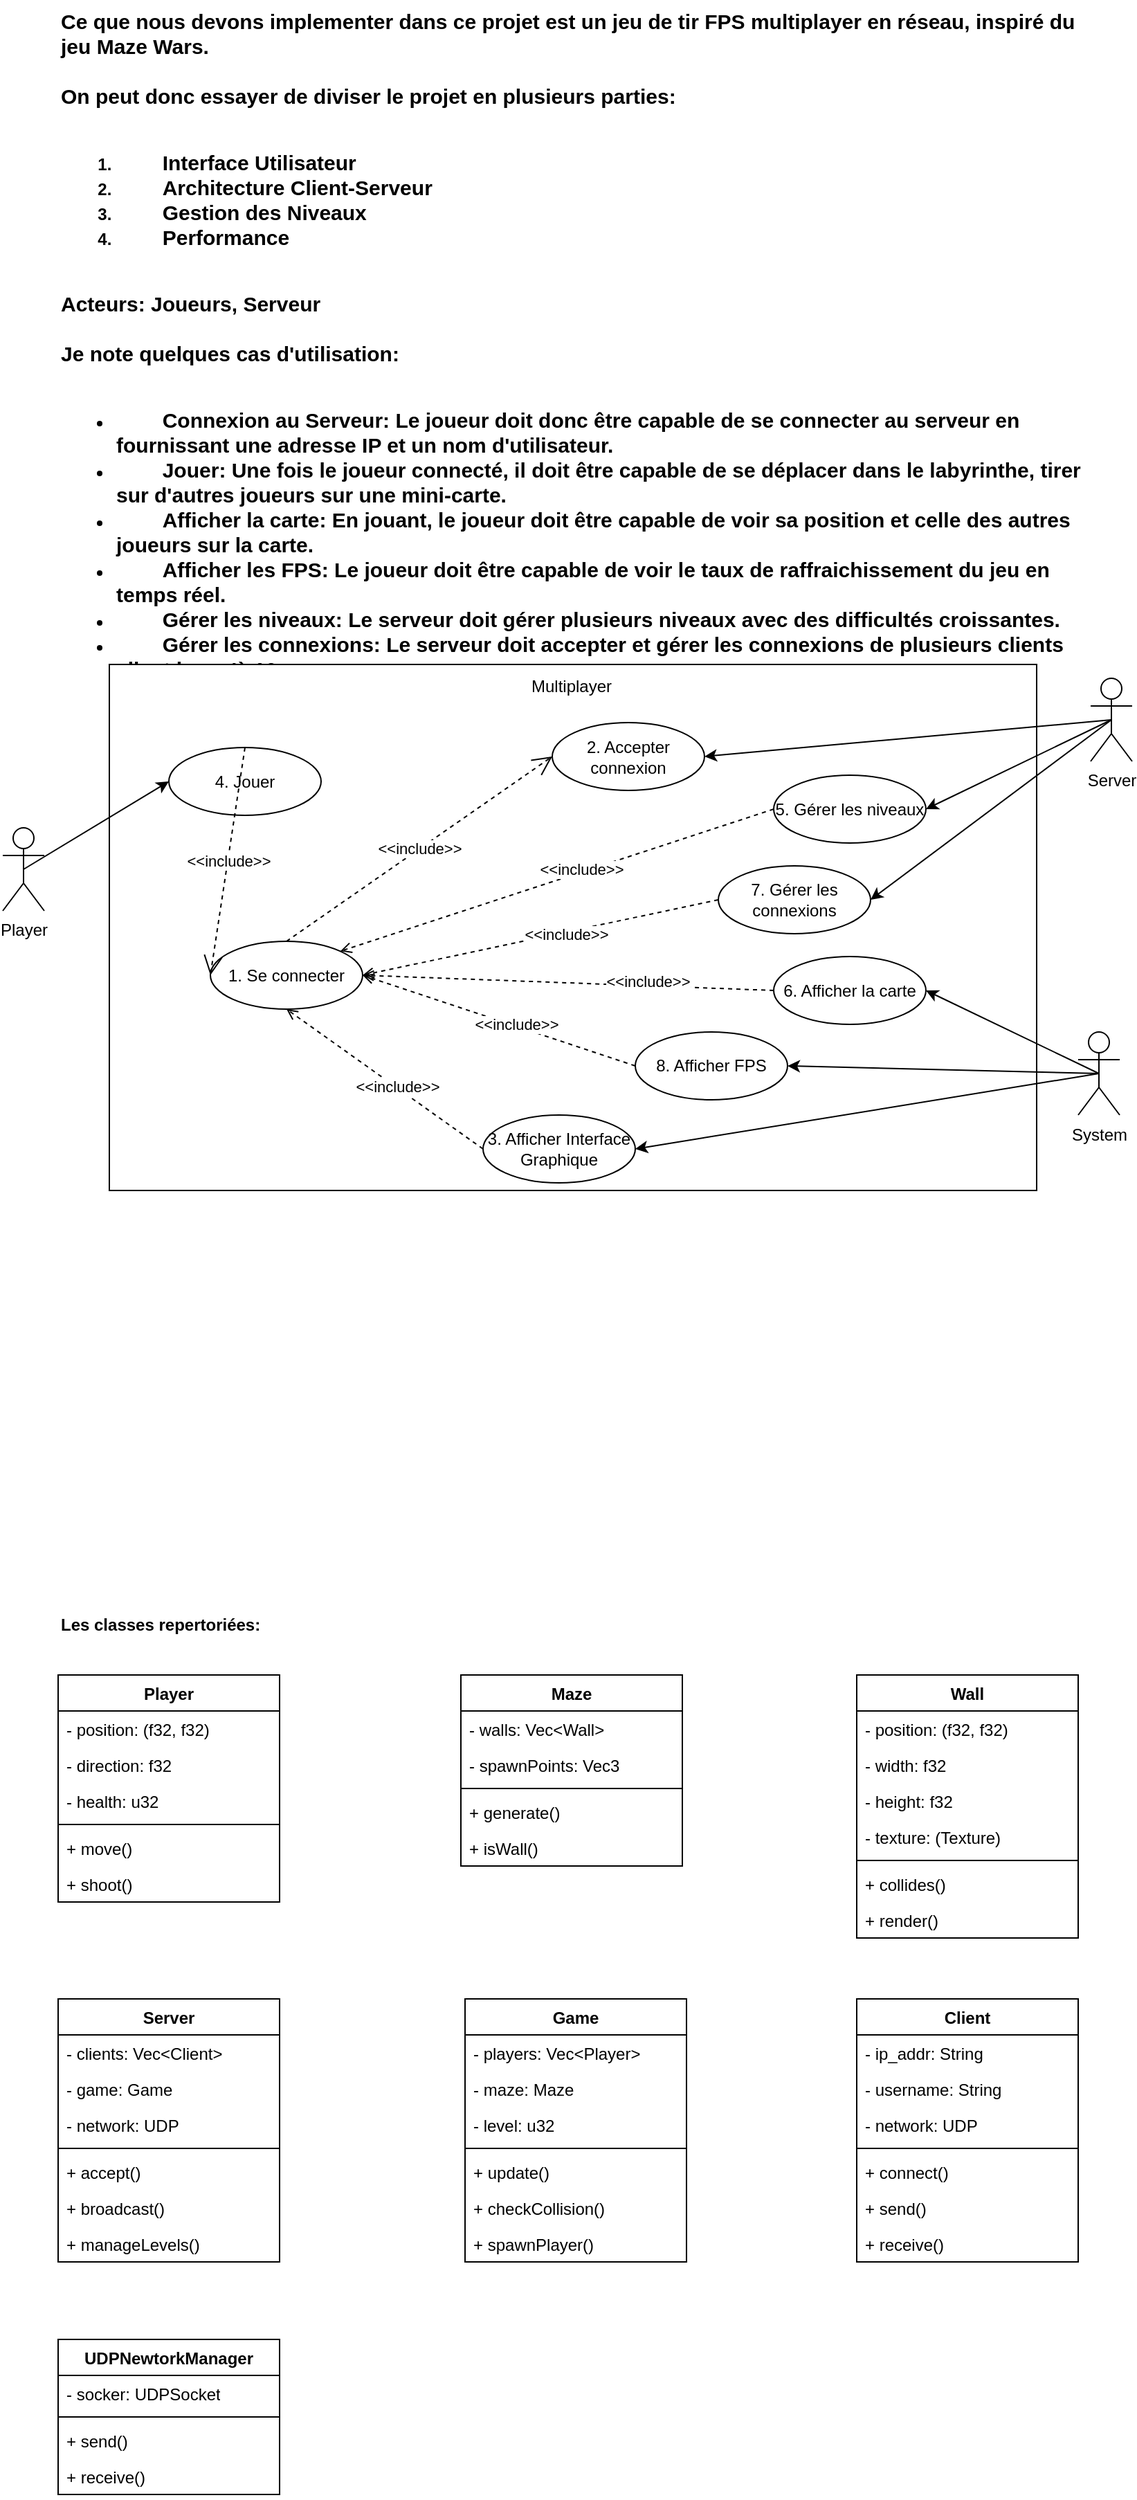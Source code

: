 <mxfile version="26.0.10">
  <diagram name="Page-1" id="b7OvJLLRNeaMzJlPHRX7">
    <mxGraphModel dx="1078" dy="455" grid="1" gridSize="10" guides="1" tooltips="1" connect="1" arrows="1" fold="1" page="1" pageScale="1" pageWidth="827" pageHeight="1169" math="0" shadow="0">
      <root>
        <mxCell id="0" />
        <mxCell id="1" parent="0" />
        <mxCell id="_ZDbf0oBPFSHa6KY8h0P-3" value="&lt;div&gt;&lt;font style=&quot;font-size: 15px;&quot;&gt;Ce que nous devons implementer dans ce projet est un jeu de tir FPS multiplayer en réseau, inspiré du jeu Maze Wars.&lt;/font&gt;&lt;/div&gt;&lt;div&gt;&lt;font style=&quot;font-size: 15px;&quot;&gt;&lt;br&gt;&lt;/font&gt;&lt;/div&gt;&lt;div&gt;&lt;font style=&quot;font-size: 15px;&quot;&gt;On peut donc essayer de diviser le projet en plusieurs parties:&lt;/font&gt;&lt;/div&gt;&lt;div&gt;&lt;font style=&quot;font-size: 15px;&quot;&gt;&lt;br&gt;&lt;/font&gt;&lt;/div&gt;&lt;ol&gt;&lt;li&gt;&lt;font style=&quot;font-size: 15px;&quot;&gt;&lt;span style=&quot;white-space: pre;&quot;&gt;&#x9;&lt;/span&gt;Interface Utilisateur&lt;/font&gt;&lt;/li&gt;&lt;li&gt;&lt;font style=&quot;font-size: 15px;&quot;&gt;&lt;span style=&quot;white-space: pre;&quot;&gt;&#x9;&lt;/span&gt;Architecture Client-Serveur&lt;/font&gt;&lt;/li&gt;&lt;li&gt;&lt;font style=&quot;font-size: 15px;&quot;&gt;&lt;span style=&quot;white-space: pre;&quot;&gt;&#x9;&lt;/span&gt;Gestion des Niveaux&lt;/font&gt;&lt;/li&gt;&lt;li&gt;&lt;font style=&quot;font-size: 15px;&quot;&gt;&lt;span style=&quot;white-space: pre;&quot;&gt;&#x9;&lt;/span&gt;Performance&lt;/font&gt;&lt;/li&gt;&lt;/ol&gt;&lt;div&gt;&lt;font style=&quot;font-size: 15px;&quot;&gt;&lt;br&gt;&lt;/font&gt;&lt;/div&gt;&lt;div&gt;&lt;font style=&quot;font-size: 15px;&quot;&gt;Acteurs: Joueurs, Serveur&lt;/font&gt;&lt;/div&gt;&lt;div&gt;&lt;font style=&quot;font-size: 15px;&quot;&gt;&lt;br&gt;&lt;/font&gt;&lt;/div&gt;&lt;div&gt;&lt;font style=&quot;font-size: 15px;&quot;&gt;Je note quelques cas d&#39;utilisation:&lt;/font&gt;&lt;/div&gt;&lt;div&gt;&lt;font style=&quot;font-size: 15px;&quot;&gt;&lt;br&gt;&lt;/font&gt;&lt;/div&gt;&lt;ul&gt;&lt;li&gt;&lt;font style=&quot;font-size: 15px;&quot;&gt;&lt;span style=&quot;white-space: pre;&quot;&gt;&#x9;&lt;/span&gt;Connexion au Serveur: Le joueur doit donc être capable de se connecter au serveur en fournissant une adresse IP et un nom d&#39;utilisateur.&lt;/font&gt;&lt;/li&gt;&lt;li&gt;&lt;font style=&quot;font-size: 15px;&quot;&gt;&lt;span style=&quot;white-space: pre;&quot;&gt;&#x9;&lt;/span&gt;Jouer: Une fois le joueur connecté, il doit être capable de se déplacer dans le labyrinthe, tirer sur d&#39;autres joueurs sur une mini-carte.&lt;/font&gt;&lt;/li&gt;&lt;li&gt;&lt;font style=&quot;font-size: 15px;&quot;&gt;&lt;span style=&quot;white-space: pre;&quot;&gt;&#x9;&lt;/span&gt;Afficher la carte: En jouant, le joueur doit être capable de voir sa position et celle des autres joueurs sur la carte.&lt;/font&gt;&lt;/li&gt;&lt;li&gt;&lt;font style=&quot;font-size: 15px;&quot;&gt;&lt;span style=&quot;white-space: pre;&quot;&gt;&#x9;&lt;/span&gt;Afficher les FPS: Le joueur doit être capable de voir le taux de raffraichissement du jeu en temps réel.&lt;/font&gt;&lt;/li&gt;&lt;li&gt;&lt;font style=&quot;font-size: 15px;&quot;&gt;&lt;span style=&quot;white-space: pre;&quot;&gt;&#x9;&lt;/span&gt;Gérer les niveaux: Le serveur doit gérer plusieurs niveaux avec des difficultés croissantes.&lt;/font&gt;&lt;/li&gt;&lt;li&gt;&lt;font style=&quot;font-size: 15px;&quot;&gt;&lt;span style=&quot;white-space: pre;&quot;&gt;&#x9;&lt;/span&gt;Gérer les connexions: Le serveur doit accepter et gérer les connexions de plusieurs clients allant jusqu&#39;à 10&lt;br&gt;&lt;/font&gt;&lt;/li&gt;&lt;/ul&gt;" style="text;html=1;align=left;verticalAlign=top;whiteSpace=wrap;rounded=0;fontStyle=1" parent="1" vertex="1">
          <mxGeometry x="40" y="40" width="750" height="470" as="geometry" />
        </mxCell>
        <mxCell id="_ZDbf0oBPFSHa6KY8h0P-5" value="&lt;div align=&quot;left&quot;&gt;&lt;br&gt;&lt;/div&gt;" style="rounded=0;whiteSpace=wrap;html=1;" parent="1" vertex="1">
          <mxGeometry x="77" y="520" width="670" height="380" as="geometry" />
        </mxCell>
        <mxCell id="_ZDbf0oBPFSHa6KY8h0P-6" value="Multiplayer" style="text;html=1;align=center;verticalAlign=middle;whiteSpace=wrap;rounded=0;" parent="1" vertex="1">
          <mxGeometry x="381" y="521" width="60" height="30" as="geometry" />
        </mxCell>
        <mxCell id="_ZDbf0oBPFSHa6KY8h0P-20" style="rounded=0;orthogonalLoop=1;jettySize=auto;html=1;exitX=0.5;exitY=0.5;exitDx=0;exitDy=0;exitPerimeter=0;entryX=0;entryY=0.5;entryDx=0;entryDy=0;" parent="1" source="_ZDbf0oBPFSHa6KY8h0P-7" target="_ZDbf0oBPFSHa6KY8h0P-11" edge="1">
          <mxGeometry relative="1" as="geometry">
            <mxPoint x="12" y="690" as="sourcePoint" />
          </mxGeometry>
        </mxCell>
        <mxCell id="_ZDbf0oBPFSHa6KY8h0P-7" value="Player" style="shape=umlActor;verticalLabelPosition=bottom;verticalAlign=top;html=1;outlineConnect=0;" parent="1" vertex="1">
          <mxGeometry y="638" width="30" height="60" as="geometry" />
        </mxCell>
        <mxCell id="_ZDbf0oBPFSHa6KY8h0P-21" style="rounded=0;orthogonalLoop=1;jettySize=auto;html=1;exitX=0.5;exitY=0.5;exitDx=0;exitDy=0;exitPerimeter=0;entryX=1;entryY=0.5;entryDx=0;entryDy=0;" parent="1" source="_ZDbf0oBPFSHa6KY8h0P-9" target="_ZDbf0oBPFSHa6KY8h0P-16" edge="1">
          <mxGeometry relative="1" as="geometry" />
        </mxCell>
        <mxCell id="_ZDbf0oBPFSHa6KY8h0P-23" style="rounded=0;orthogonalLoop=1;jettySize=auto;html=1;exitX=0.5;exitY=0.5;exitDx=0;exitDy=0;exitPerimeter=0;entryX=1;entryY=0.5;entryDx=0;entryDy=0;" parent="1" source="_ZDbf0oBPFSHa6KY8h0P-9" target="_ZDbf0oBPFSHa6KY8h0P-14" edge="1">
          <mxGeometry relative="1" as="geometry" />
        </mxCell>
        <mxCell id="_ZDbf0oBPFSHa6KY8h0P-27" style="rounded=0;orthogonalLoop=1;jettySize=auto;html=1;exitX=0.5;exitY=0.5;exitDx=0;exitDy=0;exitPerimeter=0;entryX=1;entryY=0.5;entryDx=0;entryDy=0;" parent="1" source="_ZDbf0oBPFSHa6KY8h0P-9" target="_ZDbf0oBPFSHa6KY8h0P-13" edge="1">
          <mxGeometry relative="1" as="geometry" />
        </mxCell>
        <mxCell id="_ZDbf0oBPFSHa6KY8h0P-9" value="&lt;div&gt;Server&lt;/div&gt;" style="shape=umlActor;verticalLabelPosition=bottom;verticalAlign=top;html=1;outlineConnect=0;" parent="1" vertex="1">
          <mxGeometry x="786" y="530" width="30" height="60" as="geometry" />
        </mxCell>
        <mxCell id="_ZDbf0oBPFSHa6KY8h0P-28" style="rounded=0;orthogonalLoop=1;jettySize=auto;html=1;exitX=0.5;exitY=0.5;exitDx=0;exitDy=0;exitPerimeter=0;entryX=1;entryY=0.5;entryDx=0;entryDy=0;" parent="1" source="_ZDbf0oBPFSHa6KY8h0P-10" target="_ZDbf0oBPFSHa6KY8h0P-18" edge="1">
          <mxGeometry relative="1" as="geometry" />
        </mxCell>
        <mxCell id="_ZDbf0oBPFSHa6KY8h0P-29" style="rounded=0;orthogonalLoop=1;jettySize=auto;html=1;exitX=0.5;exitY=0.5;exitDx=0;exitDy=0;exitPerimeter=0;entryX=1;entryY=0.5;entryDx=0;entryDy=0;" parent="1" source="_ZDbf0oBPFSHa6KY8h0P-10" target="_ZDbf0oBPFSHa6KY8h0P-19" edge="1">
          <mxGeometry relative="1" as="geometry" />
        </mxCell>
        <mxCell id="_ZDbf0oBPFSHa6KY8h0P-30" style="rounded=0;orthogonalLoop=1;jettySize=auto;html=1;exitX=0.5;exitY=0.5;exitDx=0;exitDy=0;exitPerimeter=0;entryX=1;entryY=0.5;entryDx=0;entryDy=0;" parent="1" source="_ZDbf0oBPFSHa6KY8h0P-10" target="_ZDbf0oBPFSHa6KY8h0P-15" edge="1">
          <mxGeometry relative="1" as="geometry" />
        </mxCell>
        <mxCell id="_ZDbf0oBPFSHa6KY8h0P-10" value="System" style="shape=umlActor;verticalLabelPosition=bottom;verticalAlign=top;html=1;outlineConnect=0;" parent="1" vertex="1">
          <mxGeometry x="777" y="785.5" width="30" height="60" as="geometry" />
        </mxCell>
        <mxCell id="_ZDbf0oBPFSHa6KY8h0P-11" value="4. Jouer" style="ellipse;whiteSpace=wrap;html=1;" parent="1" vertex="1">
          <mxGeometry x="120" y="580" width="110" height="49" as="geometry" />
        </mxCell>
        <mxCell id="_ZDbf0oBPFSHa6KY8h0P-12" value="1. Se connecter" style="ellipse;whiteSpace=wrap;html=1;" parent="1" vertex="1">
          <mxGeometry x="150" y="720" width="110" height="49" as="geometry" />
        </mxCell>
        <mxCell id="_ZDbf0oBPFSHa6KY8h0P-40" style="rounded=0;orthogonalLoop=1;jettySize=auto;html=1;exitX=0;exitY=0.5;exitDx=0;exitDy=0;entryX=1;entryY=0;entryDx=0;entryDy=0;dashed=1;endArrow=open;endFill=0;" parent="1" source="_ZDbf0oBPFSHa6KY8h0P-13" target="_ZDbf0oBPFSHa6KY8h0P-12" edge="1">
          <mxGeometry relative="1" as="geometry" />
        </mxCell>
        <mxCell id="_ZDbf0oBPFSHa6KY8h0P-41" value="&amp;lt;&amp;lt;include&amp;gt;&amp;gt;" style="edgeLabel;html=1;align=center;verticalAlign=middle;resizable=0;points=[];" parent="_ZDbf0oBPFSHa6KY8h0P-40" vertex="1" connectable="0">
          <mxGeometry x="-0.115" y="-2" relative="1" as="geometry">
            <mxPoint as="offset" />
          </mxGeometry>
        </mxCell>
        <mxCell id="_ZDbf0oBPFSHa6KY8h0P-13" value="5. Gérer les niveaux" style="ellipse;whiteSpace=wrap;html=1;" parent="1" vertex="1">
          <mxGeometry x="557" y="600" width="110" height="49" as="geometry" />
        </mxCell>
        <mxCell id="_ZDbf0oBPFSHa6KY8h0P-14" value="2. Accepter connexion" style="ellipse;whiteSpace=wrap;html=1;" parent="1" vertex="1">
          <mxGeometry x="397" y="562" width="110" height="49" as="geometry" />
        </mxCell>
        <mxCell id="_ZDbf0oBPFSHa6KY8h0P-35" style="rounded=0;orthogonalLoop=1;jettySize=auto;html=1;exitX=0;exitY=0.5;exitDx=0;exitDy=0;entryX=1;entryY=0.5;entryDx=0;entryDy=0;dashed=1;endArrow=open;endFill=0;" parent="1" source="_ZDbf0oBPFSHa6KY8h0P-15" target="_ZDbf0oBPFSHa6KY8h0P-12" edge="1">
          <mxGeometry relative="1" as="geometry" />
        </mxCell>
        <mxCell id="_ZDbf0oBPFSHa6KY8h0P-36" value="&amp;lt;&amp;lt;include&amp;gt;&amp;gt;" style="edgeLabel;html=1;align=center;verticalAlign=middle;resizable=0;points=[];" parent="_ZDbf0oBPFSHa6KY8h0P-35" vertex="1" connectable="0">
          <mxGeometry x="-0.12" y="-1" relative="1" as="geometry">
            <mxPoint as="offset" />
          </mxGeometry>
        </mxCell>
        <mxCell id="_ZDbf0oBPFSHa6KY8h0P-15" value="8. Afficher FPS" style="ellipse;whiteSpace=wrap;html=1;" parent="1" vertex="1">
          <mxGeometry x="457" y="785.5" width="110" height="49" as="geometry" />
        </mxCell>
        <mxCell id="_ZDbf0oBPFSHa6KY8h0P-31" style="rounded=0;orthogonalLoop=1;jettySize=auto;html=1;exitX=0;exitY=0.5;exitDx=0;exitDy=0;entryX=1;entryY=0.5;entryDx=0;entryDy=0;dashed=1;endArrow=open;endFill=0;" parent="1" source="_ZDbf0oBPFSHa6KY8h0P-16" target="_ZDbf0oBPFSHa6KY8h0P-12" edge="1">
          <mxGeometry relative="1" as="geometry" />
        </mxCell>
        <mxCell id="_ZDbf0oBPFSHa6KY8h0P-33" value="&amp;lt;&amp;lt;include&amp;gt;&amp;gt;" style="edgeLabel;html=1;align=center;verticalAlign=middle;resizable=0;points=[];" parent="_ZDbf0oBPFSHa6KY8h0P-31" vertex="1" connectable="0">
          <mxGeometry x="-0.138" y="1" relative="1" as="geometry">
            <mxPoint as="offset" />
          </mxGeometry>
        </mxCell>
        <mxCell id="_ZDbf0oBPFSHa6KY8h0P-16" value="7. Gérer les connexions" style="ellipse;whiteSpace=wrap;html=1;" parent="1" vertex="1">
          <mxGeometry x="517" y="665.5" width="110" height="49" as="geometry" />
        </mxCell>
        <mxCell id="_ZDbf0oBPFSHa6KY8h0P-38" style="rounded=0;orthogonalLoop=1;jettySize=auto;html=1;exitX=0;exitY=0.5;exitDx=0;exitDy=0;entryX=0.5;entryY=1;entryDx=0;entryDy=0;dashed=1;endArrow=open;endFill=0;" parent="1" source="_ZDbf0oBPFSHa6KY8h0P-18" target="_ZDbf0oBPFSHa6KY8h0P-12" edge="1">
          <mxGeometry relative="1" as="geometry" />
        </mxCell>
        <mxCell id="_ZDbf0oBPFSHa6KY8h0P-39" value="&amp;lt;&amp;lt;include&amp;gt;&amp;gt;" style="edgeLabel;html=1;align=center;verticalAlign=middle;resizable=0;points=[];" parent="_ZDbf0oBPFSHa6KY8h0P-38" vertex="1" connectable="0">
          <mxGeometry x="-0.121" y="-1" relative="1" as="geometry">
            <mxPoint as="offset" />
          </mxGeometry>
        </mxCell>
        <mxCell id="_ZDbf0oBPFSHa6KY8h0P-18" value="3. Afficher Interface Graphique" style="ellipse;whiteSpace=wrap;html=1;" parent="1" vertex="1">
          <mxGeometry x="347" y="845.5" width="110" height="49" as="geometry" />
        </mxCell>
        <mxCell id="_ZDbf0oBPFSHa6KY8h0P-32" style="rounded=0;orthogonalLoop=1;jettySize=auto;html=1;exitX=0;exitY=0.5;exitDx=0;exitDy=0;entryX=1;entryY=0.5;entryDx=0;entryDy=0;dashed=1;endArrow=open;endFill=0;" parent="1" source="_ZDbf0oBPFSHa6KY8h0P-19" target="_ZDbf0oBPFSHa6KY8h0P-12" edge="1">
          <mxGeometry relative="1" as="geometry">
            <mxPoint x="297" y="650" as="targetPoint" />
          </mxGeometry>
        </mxCell>
        <mxCell id="_ZDbf0oBPFSHa6KY8h0P-34" value="&amp;lt;&amp;lt;include&amp;gt;&amp;gt;" style="edgeLabel;html=1;align=center;verticalAlign=middle;resizable=0;points=[];" parent="_ZDbf0oBPFSHa6KY8h0P-32" vertex="1" connectable="0">
          <mxGeometry x="-0.394" y="-3" relative="1" as="geometry">
            <mxPoint x="-1" as="offset" />
          </mxGeometry>
        </mxCell>
        <mxCell id="_ZDbf0oBPFSHa6KY8h0P-19" value="6. Afficher la carte" style="ellipse;whiteSpace=wrap;html=1;" parent="1" vertex="1">
          <mxGeometry x="557" y="731" width="110" height="49" as="geometry" />
        </mxCell>
        <mxCell id="_ZDbf0oBPFSHa6KY8h0P-25" value="&amp;lt;&amp;lt;include&amp;gt;&amp;gt;" style="endArrow=open;endSize=12;dashed=1;html=1;rounded=0;exitX=0.5;exitY=0;exitDx=0;exitDy=0;entryX=0;entryY=0.5;entryDx=0;entryDy=0;" parent="1" source="_ZDbf0oBPFSHa6KY8h0P-11" target="_ZDbf0oBPFSHa6KY8h0P-12" edge="1">
          <mxGeometry width="160" relative="1" as="geometry">
            <mxPoint x="357" y="690" as="sourcePoint" />
            <mxPoint x="517" y="690" as="targetPoint" />
          </mxGeometry>
        </mxCell>
        <mxCell id="_ZDbf0oBPFSHa6KY8h0P-26" value="&amp;lt;&amp;lt;include&amp;gt;&amp;gt;" style="endArrow=open;endSize=12;dashed=1;html=1;rounded=0;exitX=0.5;exitY=0;exitDx=0;exitDy=0;entryX=0;entryY=0.5;entryDx=0;entryDy=0;endFill=0;" parent="1" source="_ZDbf0oBPFSHa6KY8h0P-12" target="_ZDbf0oBPFSHa6KY8h0P-14" edge="1">
          <mxGeometry width="160" relative="1" as="geometry">
            <mxPoint x="247" y="585" as="sourcePoint" />
            <mxPoint x="341" y="636" as="targetPoint" />
          </mxGeometry>
        </mxCell>
        <mxCell id="HVNZlJl3Neq12EEZ1xzR-1" value="&lt;div&gt;&lt;b&gt;Les classes repertoriées:&lt;/b&gt;&lt;/div&gt;" style="text;html=1;align=left;verticalAlign=top;whiteSpace=wrap;rounded=0;" parent="1" vertex="1">
          <mxGeometry x="40" y="1200" width="750" height="30" as="geometry" />
        </mxCell>
        <mxCell id="HVNZlJl3Neq12EEZ1xzR-2" value="Client" style="swimlane;fontStyle=1;align=center;verticalAlign=top;childLayout=stackLayout;horizontal=1;startSize=26;horizontalStack=0;resizeParent=1;resizeParentMax=0;resizeLast=0;collapsible=1;marginBottom=0;whiteSpace=wrap;html=1;" parent="1" vertex="1">
          <mxGeometry x="617" y="1484" width="160" height="190" as="geometry" />
        </mxCell>
        <mxCell id="HVNZlJl3Neq12EEZ1xzR-3" value="- ip_addr: String" style="text;strokeColor=none;fillColor=none;align=left;verticalAlign=top;spacingLeft=4;spacingRight=4;overflow=hidden;rotatable=0;points=[[0,0.5],[1,0.5]];portConstraint=eastwest;whiteSpace=wrap;html=1;" parent="HVNZlJl3Neq12EEZ1xzR-2" vertex="1">
          <mxGeometry y="26" width="160" height="26" as="geometry" />
        </mxCell>
        <mxCell id="HVNZlJl3Neq12EEZ1xzR-6" value="- username: String" style="text;strokeColor=none;fillColor=none;align=left;verticalAlign=top;spacingLeft=4;spacingRight=4;overflow=hidden;rotatable=0;points=[[0,0.5],[1,0.5]];portConstraint=eastwest;whiteSpace=wrap;html=1;" parent="HVNZlJl3Neq12EEZ1xzR-2" vertex="1">
          <mxGeometry y="52" width="160" height="26" as="geometry" />
        </mxCell>
        <mxCell id="HVNZlJl3Neq12EEZ1xzR-10" value="- network: UDP" style="text;strokeColor=none;fillColor=none;align=left;verticalAlign=top;spacingLeft=4;spacingRight=4;overflow=hidden;rotatable=0;points=[[0,0.5],[1,0.5]];portConstraint=eastwest;whiteSpace=wrap;html=1;" parent="HVNZlJl3Neq12EEZ1xzR-2" vertex="1">
          <mxGeometry y="78" width="160" height="26" as="geometry" />
        </mxCell>
        <mxCell id="HVNZlJl3Neq12EEZ1xzR-4" value="" style="line;strokeWidth=1;fillColor=none;align=left;verticalAlign=middle;spacingTop=-1;spacingLeft=3;spacingRight=3;rotatable=0;labelPosition=right;points=[];portConstraint=eastwest;strokeColor=inherit;" parent="HVNZlJl3Neq12EEZ1xzR-2" vertex="1">
          <mxGeometry y="104" width="160" height="8" as="geometry" />
        </mxCell>
        <mxCell id="HVNZlJl3Neq12EEZ1xzR-5" value="+ connect()" style="text;strokeColor=none;fillColor=none;align=left;verticalAlign=top;spacingLeft=4;spacingRight=4;overflow=hidden;rotatable=0;points=[[0,0.5],[1,0.5]];portConstraint=eastwest;whiteSpace=wrap;html=1;" parent="HVNZlJl3Neq12EEZ1xzR-2" vertex="1">
          <mxGeometry y="112" width="160" height="26" as="geometry" />
        </mxCell>
        <mxCell id="HVNZlJl3Neq12EEZ1xzR-11" value="+ send()" style="text;strokeColor=none;fillColor=none;align=left;verticalAlign=top;spacingLeft=4;spacingRight=4;overflow=hidden;rotatable=0;points=[[0,0.5],[1,0.5]];portConstraint=eastwest;whiteSpace=wrap;html=1;" parent="HVNZlJl3Neq12EEZ1xzR-2" vertex="1">
          <mxGeometry y="138" width="160" height="26" as="geometry" />
        </mxCell>
        <mxCell id="HVNZlJl3Neq12EEZ1xzR-12" value="+ receive()" style="text;strokeColor=none;fillColor=none;align=left;verticalAlign=top;spacingLeft=4;spacingRight=4;overflow=hidden;rotatable=0;points=[[0,0.5],[1,0.5]];portConstraint=eastwest;whiteSpace=wrap;html=1;" parent="HVNZlJl3Neq12EEZ1xzR-2" vertex="1">
          <mxGeometry y="164" width="160" height="26" as="geometry" />
        </mxCell>
        <mxCell id="HVNZlJl3Neq12EEZ1xzR-13" value="Server" style="swimlane;fontStyle=1;align=center;verticalAlign=top;childLayout=stackLayout;horizontal=1;startSize=26;horizontalStack=0;resizeParent=1;resizeParentMax=0;resizeLast=0;collapsible=1;marginBottom=0;whiteSpace=wrap;html=1;" parent="1" vertex="1">
          <mxGeometry x="40" y="1484" width="160" height="190" as="geometry" />
        </mxCell>
        <mxCell id="HVNZlJl3Neq12EEZ1xzR-14" value="- clients: Vec&amp;lt;Client&amp;gt;" style="text;strokeColor=none;fillColor=none;align=left;verticalAlign=top;spacingLeft=4;spacingRight=4;overflow=hidden;rotatable=0;points=[[0,0.5],[1,0.5]];portConstraint=eastwest;whiteSpace=wrap;html=1;" parent="HVNZlJl3Neq12EEZ1xzR-13" vertex="1">
          <mxGeometry y="26" width="160" height="26" as="geometry" />
        </mxCell>
        <mxCell id="HVNZlJl3Neq12EEZ1xzR-15" value="- game: Game" style="text;strokeColor=none;fillColor=none;align=left;verticalAlign=top;spacingLeft=4;spacingRight=4;overflow=hidden;rotatable=0;points=[[0,0.5],[1,0.5]];portConstraint=eastwest;whiteSpace=wrap;html=1;" parent="HVNZlJl3Neq12EEZ1xzR-13" vertex="1">
          <mxGeometry y="52" width="160" height="26" as="geometry" />
        </mxCell>
        <mxCell id="HVNZlJl3Neq12EEZ1xzR-16" value="- network: UDP" style="text;strokeColor=none;fillColor=none;align=left;verticalAlign=top;spacingLeft=4;spacingRight=4;overflow=hidden;rotatable=0;points=[[0,0.5],[1,0.5]];portConstraint=eastwest;whiteSpace=wrap;html=1;" parent="HVNZlJl3Neq12EEZ1xzR-13" vertex="1">
          <mxGeometry y="78" width="160" height="26" as="geometry" />
        </mxCell>
        <mxCell id="HVNZlJl3Neq12EEZ1xzR-17" value="" style="line;strokeWidth=1;fillColor=none;align=left;verticalAlign=middle;spacingTop=-1;spacingLeft=3;spacingRight=3;rotatable=0;labelPosition=right;points=[];portConstraint=eastwest;strokeColor=inherit;" parent="HVNZlJl3Neq12EEZ1xzR-13" vertex="1">
          <mxGeometry y="104" width="160" height="8" as="geometry" />
        </mxCell>
        <mxCell id="HVNZlJl3Neq12EEZ1xzR-18" value="+ accept()" style="text;strokeColor=none;fillColor=none;align=left;verticalAlign=top;spacingLeft=4;spacingRight=4;overflow=hidden;rotatable=0;points=[[0,0.5],[1,0.5]];portConstraint=eastwest;whiteSpace=wrap;html=1;" parent="HVNZlJl3Neq12EEZ1xzR-13" vertex="1">
          <mxGeometry y="112" width="160" height="26" as="geometry" />
        </mxCell>
        <mxCell id="HVNZlJl3Neq12EEZ1xzR-19" value="+ broadcast()" style="text;strokeColor=none;fillColor=none;align=left;verticalAlign=top;spacingLeft=4;spacingRight=4;overflow=hidden;rotatable=0;points=[[0,0.5],[1,0.5]];portConstraint=eastwest;whiteSpace=wrap;html=1;" parent="HVNZlJl3Neq12EEZ1xzR-13" vertex="1">
          <mxGeometry y="138" width="160" height="26" as="geometry" />
        </mxCell>
        <mxCell id="HVNZlJl3Neq12EEZ1xzR-20" value="+ manageLevels()" style="text;strokeColor=none;fillColor=none;align=left;verticalAlign=top;spacingLeft=4;spacingRight=4;overflow=hidden;rotatable=0;points=[[0,0.5],[1,0.5]];portConstraint=eastwest;whiteSpace=wrap;html=1;" parent="HVNZlJl3Neq12EEZ1xzR-13" vertex="1">
          <mxGeometry y="164" width="160" height="26" as="geometry" />
        </mxCell>
        <mxCell id="HVNZlJl3Neq12EEZ1xzR-29" value="Player" style="swimlane;fontStyle=1;align=center;verticalAlign=top;childLayout=stackLayout;horizontal=1;startSize=26;horizontalStack=0;resizeParent=1;resizeParentMax=0;resizeLast=0;collapsible=1;marginBottom=0;whiteSpace=wrap;html=1;" parent="1" vertex="1">
          <mxGeometry x="40" y="1250" width="160" height="164" as="geometry" />
        </mxCell>
        <mxCell id="HVNZlJl3Neq12EEZ1xzR-30" value="- position: (f32, f32)" style="text;strokeColor=none;fillColor=none;align=left;verticalAlign=top;spacingLeft=4;spacingRight=4;overflow=hidden;rotatable=0;points=[[0,0.5],[1,0.5]];portConstraint=eastwest;whiteSpace=wrap;html=1;" parent="HVNZlJl3Neq12EEZ1xzR-29" vertex="1">
          <mxGeometry y="26" width="160" height="26" as="geometry" />
        </mxCell>
        <mxCell id="HVNZlJl3Neq12EEZ1xzR-31" value="- direction: f32" style="text;strokeColor=none;fillColor=none;align=left;verticalAlign=top;spacingLeft=4;spacingRight=4;overflow=hidden;rotatable=0;points=[[0,0.5],[1,0.5]];portConstraint=eastwest;whiteSpace=wrap;html=1;" parent="HVNZlJl3Neq12EEZ1xzR-29" vertex="1">
          <mxGeometry y="52" width="160" height="26" as="geometry" />
        </mxCell>
        <mxCell id="HVNZlJl3Neq12EEZ1xzR-32" value="- health: u32" style="text;strokeColor=none;fillColor=none;align=left;verticalAlign=top;spacingLeft=4;spacingRight=4;overflow=hidden;rotatable=0;points=[[0,0.5],[1,0.5]];portConstraint=eastwest;whiteSpace=wrap;html=1;" parent="HVNZlJl3Neq12EEZ1xzR-29" vertex="1">
          <mxGeometry y="78" width="160" height="26" as="geometry" />
        </mxCell>
        <mxCell id="HVNZlJl3Neq12EEZ1xzR-33" value="" style="line;strokeWidth=1;fillColor=none;align=left;verticalAlign=middle;spacingTop=-1;spacingLeft=3;spacingRight=3;rotatable=0;labelPosition=right;points=[];portConstraint=eastwest;strokeColor=inherit;" parent="HVNZlJl3Neq12EEZ1xzR-29" vertex="1">
          <mxGeometry y="104" width="160" height="8" as="geometry" />
        </mxCell>
        <mxCell id="HVNZlJl3Neq12EEZ1xzR-34" value="+ move()" style="text;strokeColor=none;fillColor=none;align=left;verticalAlign=top;spacingLeft=4;spacingRight=4;overflow=hidden;rotatable=0;points=[[0,0.5],[1,0.5]];portConstraint=eastwest;whiteSpace=wrap;html=1;" parent="HVNZlJl3Neq12EEZ1xzR-29" vertex="1">
          <mxGeometry y="112" width="160" height="26" as="geometry" />
        </mxCell>
        <mxCell id="HVNZlJl3Neq12EEZ1xzR-35" value="+ shoot()" style="text;strokeColor=none;fillColor=none;align=left;verticalAlign=top;spacingLeft=4;spacingRight=4;overflow=hidden;rotatable=0;points=[[0,0.5],[1,0.5]];portConstraint=eastwest;whiteSpace=wrap;html=1;" parent="HVNZlJl3Neq12EEZ1xzR-29" vertex="1">
          <mxGeometry y="138" width="160" height="26" as="geometry" />
        </mxCell>
        <mxCell id="cknB4cvL6h9xe_9O6DVL-1" value="Maze" style="swimlane;fontStyle=1;align=center;verticalAlign=top;childLayout=stackLayout;horizontal=1;startSize=26;horizontalStack=0;resizeParent=1;resizeParentMax=0;resizeLast=0;collapsible=1;marginBottom=0;whiteSpace=wrap;html=1;" vertex="1" parent="1">
          <mxGeometry x="331" y="1250" width="160" height="138" as="geometry" />
        </mxCell>
        <mxCell id="cknB4cvL6h9xe_9O6DVL-2" value="- walls: Vec&amp;lt;Wall&amp;gt;" style="text;strokeColor=none;fillColor=none;align=left;verticalAlign=top;spacingLeft=4;spacingRight=4;overflow=hidden;rotatable=0;points=[[0,0.5],[1,0.5]];portConstraint=eastwest;whiteSpace=wrap;html=1;" vertex="1" parent="cknB4cvL6h9xe_9O6DVL-1">
          <mxGeometry y="26" width="160" height="26" as="geometry" />
        </mxCell>
        <mxCell id="cknB4cvL6h9xe_9O6DVL-3" value="- spawnPoints: Vec3" style="text;strokeColor=none;fillColor=none;align=left;verticalAlign=top;spacingLeft=4;spacingRight=4;overflow=hidden;rotatable=0;points=[[0,0.5],[1,0.5]];portConstraint=eastwest;whiteSpace=wrap;html=1;" vertex="1" parent="cknB4cvL6h9xe_9O6DVL-1">
          <mxGeometry y="52" width="160" height="26" as="geometry" />
        </mxCell>
        <mxCell id="cknB4cvL6h9xe_9O6DVL-5" value="" style="line;strokeWidth=1;fillColor=none;align=left;verticalAlign=middle;spacingTop=-1;spacingLeft=3;spacingRight=3;rotatable=0;labelPosition=right;points=[];portConstraint=eastwest;strokeColor=inherit;" vertex="1" parent="cknB4cvL6h9xe_9O6DVL-1">
          <mxGeometry y="78" width="160" height="8" as="geometry" />
        </mxCell>
        <mxCell id="cknB4cvL6h9xe_9O6DVL-6" value="+ generate()" style="text;strokeColor=none;fillColor=none;align=left;verticalAlign=top;spacingLeft=4;spacingRight=4;overflow=hidden;rotatable=0;points=[[0,0.5],[1,0.5]];portConstraint=eastwest;whiteSpace=wrap;html=1;" vertex="1" parent="cknB4cvL6h9xe_9O6DVL-1">
          <mxGeometry y="86" width="160" height="26" as="geometry" />
        </mxCell>
        <mxCell id="cknB4cvL6h9xe_9O6DVL-7" value="+ isWall()" style="text;strokeColor=none;fillColor=none;align=left;verticalAlign=top;spacingLeft=4;spacingRight=4;overflow=hidden;rotatable=0;points=[[0,0.5],[1,0.5]];portConstraint=eastwest;whiteSpace=wrap;html=1;" vertex="1" parent="cknB4cvL6h9xe_9O6DVL-1">
          <mxGeometry y="112" width="160" height="26" as="geometry" />
        </mxCell>
        <mxCell id="cknB4cvL6h9xe_9O6DVL-9" value="UDPNewtorkManager" style="swimlane;fontStyle=1;align=center;verticalAlign=top;childLayout=stackLayout;horizontal=1;startSize=26;horizontalStack=0;resizeParent=1;resizeParentMax=0;resizeLast=0;collapsible=1;marginBottom=0;whiteSpace=wrap;html=1;" vertex="1" parent="1">
          <mxGeometry x="40" y="1730" width="160" height="112" as="geometry" />
        </mxCell>
        <mxCell id="cknB4cvL6h9xe_9O6DVL-10" value="- socker: UDPSocket" style="text;strokeColor=none;fillColor=none;align=left;verticalAlign=top;spacingLeft=4;spacingRight=4;overflow=hidden;rotatable=0;points=[[0,0.5],[1,0.5]];portConstraint=eastwest;whiteSpace=wrap;html=1;" vertex="1" parent="cknB4cvL6h9xe_9O6DVL-9">
          <mxGeometry y="26" width="160" height="26" as="geometry" />
        </mxCell>
        <mxCell id="cknB4cvL6h9xe_9O6DVL-13" value="" style="line;strokeWidth=1;fillColor=none;align=left;verticalAlign=middle;spacingTop=-1;spacingLeft=3;spacingRight=3;rotatable=0;labelPosition=right;points=[];portConstraint=eastwest;strokeColor=inherit;" vertex="1" parent="cknB4cvL6h9xe_9O6DVL-9">
          <mxGeometry y="52" width="160" height="8" as="geometry" />
        </mxCell>
        <mxCell id="cknB4cvL6h9xe_9O6DVL-14" value="+ send()" style="text;strokeColor=none;fillColor=none;align=left;verticalAlign=top;spacingLeft=4;spacingRight=4;overflow=hidden;rotatable=0;points=[[0,0.5],[1,0.5]];portConstraint=eastwest;whiteSpace=wrap;html=1;" vertex="1" parent="cknB4cvL6h9xe_9O6DVL-9">
          <mxGeometry y="60" width="160" height="26" as="geometry" />
        </mxCell>
        <mxCell id="cknB4cvL6h9xe_9O6DVL-15" value="+ receive()" style="text;strokeColor=none;fillColor=none;align=left;verticalAlign=top;spacingLeft=4;spacingRight=4;overflow=hidden;rotatable=0;points=[[0,0.5],[1,0.5]];portConstraint=eastwest;whiteSpace=wrap;html=1;" vertex="1" parent="cknB4cvL6h9xe_9O6DVL-9">
          <mxGeometry y="86" width="160" height="26" as="geometry" />
        </mxCell>
        <mxCell id="cknB4cvL6h9xe_9O6DVL-17" value="Wall" style="swimlane;fontStyle=1;align=center;verticalAlign=top;childLayout=stackLayout;horizontal=1;startSize=26;horizontalStack=0;resizeParent=1;resizeParentMax=0;resizeLast=0;collapsible=1;marginBottom=0;whiteSpace=wrap;html=1;" vertex="1" parent="1">
          <mxGeometry x="617" y="1250" width="160" height="190" as="geometry" />
        </mxCell>
        <mxCell id="cknB4cvL6h9xe_9O6DVL-18" value="- position: (f32, f32)" style="text;strokeColor=none;fillColor=none;align=left;verticalAlign=top;spacingLeft=4;spacingRight=4;overflow=hidden;rotatable=0;points=[[0,0.5],[1,0.5]];portConstraint=eastwest;whiteSpace=wrap;html=1;" vertex="1" parent="cknB4cvL6h9xe_9O6DVL-17">
          <mxGeometry y="26" width="160" height="26" as="geometry" />
        </mxCell>
        <mxCell id="cknB4cvL6h9xe_9O6DVL-19" value="- width: f32" style="text;strokeColor=none;fillColor=none;align=left;verticalAlign=top;spacingLeft=4;spacingRight=4;overflow=hidden;rotatable=0;points=[[0,0.5],[1,0.5]];portConstraint=eastwest;whiteSpace=wrap;html=1;" vertex="1" parent="cknB4cvL6h9xe_9O6DVL-17">
          <mxGeometry y="52" width="160" height="26" as="geometry" />
        </mxCell>
        <mxCell id="cknB4cvL6h9xe_9O6DVL-20" value="- height: f32" style="text;strokeColor=none;fillColor=none;align=left;verticalAlign=top;spacingLeft=4;spacingRight=4;overflow=hidden;rotatable=0;points=[[0,0.5],[1,0.5]];portConstraint=eastwest;whiteSpace=wrap;html=1;" vertex="1" parent="cknB4cvL6h9xe_9O6DVL-17">
          <mxGeometry y="78" width="160" height="26" as="geometry" />
        </mxCell>
        <mxCell id="cknB4cvL6h9xe_9O6DVL-24" value="- texture: (Texture)" style="text;strokeColor=none;fillColor=none;align=left;verticalAlign=top;spacingLeft=4;spacingRight=4;overflow=hidden;rotatable=0;points=[[0,0.5],[1,0.5]];portConstraint=eastwest;whiteSpace=wrap;html=1;" vertex="1" parent="cknB4cvL6h9xe_9O6DVL-17">
          <mxGeometry y="104" width="160" height="26" as="geometry" />
        </mxCell>
        <mxCell id="cknB4cvL6h9xe_9O6DVL-21" value="" style="line;strokeWidth=1;fillColor=none;align=left;verticalAlign=middle;spacingTop=-1;spacingLeft=3;spacingRight=3;rotatable=0;labelPosition=right;points=[];portConstraint=eastwest;strokeColor=inherit;" vertex="1" parent="cknB4cvL6h9xe_9O6DVL-17">
          <mxGeometry y="130" width="160" height="8" as="geometry" />
        </mxCell>
        <mxCell id="cknB4cvL6h9xe_9O6DVL-22" value="+ collides()" style="text;strokeColor=none;fillColor=none;align=left;verticalAlign=top;spacingLeft=4;spacingRight=4;overflow=hidden;rotatable=0;points=[[0,0.5],[1,0.5]];portConstraint=eastwest;whiteSpace=wrap;html=1;" vertex="1" parent="cknB4cvL6h9xe_9O6DVL-17">
          <mxGeometry y="138" width="160" height="26" as="geometry" />
        </mxCell>
        <mxCell id="cknB4cvL6h9xe_9O6DVL-23" value="+ render()" style="text;strokeColor=none;fillColor=none;align=left;verticalAlign=top;spacingLeft=4;spacingRight=4;overflow=hidden;rotatable=0;points=[[0,0.5],[1,0.5]];portConstraint=eastwest;whiteSpace=wrap;html=1;" vertex="1" parent="cknB4cvL6h9xe_9O6DVL-17">
          <mxGeometry y="164" width="160" height="26" as="geometry" />
        </mxCell>
        <mxCell id="HVNZlJl3Neq12EEZ1xzR-21" value="Game" style="swimlane;fontStyle=1;align=center;verticalAlign=top;childLayout=stackLayout;horizontal=1;startSize=26;horizontalStack=0;resizeParent=1;resizeParentMax=0;resizeLast=0;collapsible=1;marginBottom=0;whiteSpace=wrap;html=1;" parent="1" vertex="1">
          <mxGeometry x="334" y="1484" width="160" height="190" as="geometry" />
        </mxCell>
        <mxCell id="HVNZlJl3Neq12EEZ1xzR-22" value="- players: Vec&amp;lt;Player&amp;gt;" style="text;strokeColor=none;fillColor=none;align=left;verticalAlign=top;spacingLeft=4;spacingRight=4;overflow=hidden;rotatable=0;points=[[0,0.5],[1,0.5]];portConstraint=eastwest;whiteSpace=wrap;html=1;" parent="HVNZlJl3Neq12EEZ1xzR-21" vertex="1">
          <mxGeometry y="26" width="160" height="26" as="geometry" />
        </mxCell>
        <mxCell id="HVNZlJl3Neq12EEZ1xzR-23" value="- maze: Maze" style="text;strokeColor=none;fillColor=none;align=left;verticalAlign=top;spacingLeft=4;spacingRight=4;overflow=hidden;rotatable=0;points=[[0,0.5],[1,0.5]];portConstraint=eastwest;whiteSpace=wrap;html=1;" parent="HVNZlJl3Neq12EEZ1xzR-21" vertex="1">
          <mxGeometry y="52" width="160" height="26" as="geometry" />
        </mxCell>
        <mxCell id="HVNZlJl3Neq12EEZ1xzR-24" value="- level: u32" style="text;strokeColor=none;fillColor=none;align=left;verticalAlign=top;spacingLeft=4;spacingRight=4;overflow=hidden;rotatable=0;points=[[0,0.5],[1,0.5]];portConstraint=eastwest;whiteSpace=wrap;html=1;" parent="HVNZlJl3Neq12EEZ1xzR-21" vertex="1">
          <mxGeometry y="78" width="160" height="26" as="geometry" />
        </mxCell>
        <mxCell id="HVNZlJl3Neq12EEZ1xzR-25" value="" style="line;strokeWidth=1;fillColor=none;align=left;verticalAlign=middle;spacingTop=-1;spacingLeft=3;spacingRight=3;rotatable=0;labelPosition=right;points=[];portConstraint=eastwest;strokeColor=inherit;" parent="HVNZlJl3Neq12EEZ1xzR-21" vertex="1">
          <mxGeometry y="104" width="160" height="8" as="geometry" />
        </mxCell>
        <mxCell id="HVNZlJl3Neq12EEZ1xzR-26" value="+ update()" style="text;strokeColor=none;fillColor=none;align=left;verticalAlign=top;spacingLeft=4;spacingRight=4;overflow=hidden;rotatable=0;points=[[0,0.5],[1,0.5]];portConstraint=eastwest;whiteSpace=wrap;html=1;" parent="HVNZlJl3Neq12EEZ1xzR-21" vertex="1">
          <mxGeometry y="112" width="160" height="26" as="geometry" />
        </mxCell>
        <mxCell id="HVNZlJl3Neq12EEZ1xzR-27" value="+ checkCollision()" style="text;strokeColor=none;fillColor=none;align=left;verticalAlign=top;spacingLeft=4;spacingRight=4;overflow=hidden;rotatable=0;points=[[0,0.5],[1,0.5]];portConstraint=eastwest;whiteSpace=wrap;html=1;" parent="HVNZlJl3Neq12EEZ1xzR-21" vertex="1">
          <mxGeometry y="138" width="160" height="26" as="geometry" />
        </mxCell>
        <mxCell id="HVNZlJl3Neq12EEZ1xzR-28" value="+ spawnPlayer()" style="text;strokeColor=none;fillColor=none;align=left;verticalAlign=top;spacingLeft=4;spacingRight=4;overflow=hidden;rotatable=0;points=[[0,0.5],[1,0.5]];portConstraint=eastwest;whiteSpace=wrap;html=1;" parent="HVNZlJl3Neq12EEZ1xzR-21" vertex="1">
          <mxGeometry y="164" width="160" height="26" as="geometry" />
        </mxCell>
      </root>
    </mxGraphModel>
  </diagram>
</mxfile>
